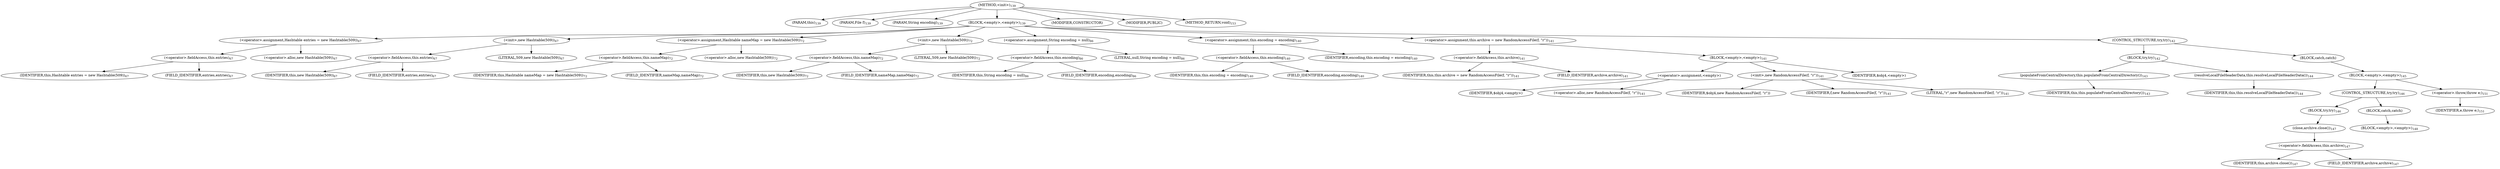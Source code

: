 digraph "&lt;init&gt;" {  
"154" [label = <(METHOD,&lt;init&gt;)<SUB>139</SUB>> ]
"24" [label = <(PARAM,this)<SUB>139</SUB>> ]
"155" [label = <(PARAM,File f)<SUB>139</SUB>> ]
"156" [label = <(PARAM,String encoding)<SUB>139</SUB>> ]
"157" [label = <(BLOCK,&lt;empty&gt;,&lt;empty&gt;)<SUB>139</SUB>> ]
"158" [label = <(&lt;operator&gt;.assignment,Hashtable entries = new Hashtable(509))<SUB>67</SUB>> ]
"159" [label = <(&lt;operator&gt;.fieldAccess,this.entries)<SUB>67</SUB>> ]
"160" [label = <(IDENTIFIER,this,Hashtable entries = new Hashtable(509))<SUB>67</SUB>> ]
"161" [label = <(FIELD_IDENTIFIER,entries,entries)<SUB>67</SUB>> ]
"162" [label = <(&lt;operator&gt;.alloc,new Hashtable(509))<SUB>67</SUB>> ]
"163" [label = <(&lt;init&gt;,new Hashtable(509))<SUB>67</SUB>> ]
"164" [label = <(&lt;operator&gt;.fieldAccess,this.entries)<SUB>67</SUB>> ]
"165" [label = <(IDENTIFIER,this,new Hashtable(509))<SUB>67</SUB>> ]
"166" [label = <(FIELD_IDENTIFIER,entries,entries)<SUB>67</SUB>> ]
"167" [label = <(LITERAL,509,new Hashtable(509))<SUB>67</SUB>> ]
"168" [label = <(&lt;operator&gt;.assignment,Hashtable nameMap = new Hashtable(509))<SUB>72</SUB>> ]
"169" [label = <(&lt;operator&gt;.fieldAccess,this.nameMap)<SUB>72</SUB>> ]
"170" [label = <(IDENTIFIER,this,Hashtable nameMap = new Hashtable(509))<SUB>72</SUB>> ]
"171" [label = <(FIELD_IDENTIFIER,nameMap,nameMap)<SUB>72</SUB>> ]
"172" [label = <(&lt;operator&gt;.alloc,new Hashtable(509))<SUB>72</SUB>> ]
"173" [label = <(&lt;init&gt;,new Hashtable(509))<SUB>72</SUB>> ]
"174" [label = <(&lt;operator&gt;.fieldAccess,this.nameMap)<SUB>72</SUB>> ]
"175" [label = <(IDENTIFIER,this,new Hashtable(509))<SUB>72</SUB>> ]
"176" [label = <(FIELD_IDENTIFIER,nameMap,nameMap)<SUB>72</SUB>> ]
"177" [label = <(LITERAL,509,new Hashtable(509))<SUB>72</SUB>> ]
"178" [label = <(&lt;operator&gt;.assignment,String encoding = null)<SUB>86</SUB>> ]
"179" [label = <(&lt;operator&gt;.fieldAccess,this.encoding)<SUB>86</SUB>> ]
"180" [label = <(IDENTIFIER,this,String encoding = null)<SUB>86</SUB>> ]
"181" [label = <(FIELD_IDENTIFIER,encoding,encoding)<SUB>86</SUB>> ]
"182" [label = <(LITERAL,null,String encoding = null)<SUB>86</SUB>> ]
"183" [label = <(&lt;operator&gt;.assignment,this.encoding = encoding)<SUB>140</SUB>> ]
"184" [label = <(&lt;operator&gt;.fieldAccess,this.encoding)<SUB>140</SUB>> ]
"23" [label = <(IDENTIFIER,this,this.encoding = encoding)<SUB>140</SUB>> ]
"185" [label = <(FIELD_IDENTIFIER,encoding,encoding)<SUB>140</SUB>> ]
"186" [label = <(IDENTIFIER,encoding,this.encoding = encoding)<SUB>140</SUB>> ]
"187" [label = <(&lt;operator&gt;.assignment,this.archive = new RandomAccessFile(f, &quot;r&quot;))<SUB>141</SUB>> ]
"188" [label = <(&lt;operator&gt;.fieldAccess,this.archive)<SUB>141</SUB>> ]
"189" [label = <(IDENTIFIER,this,this.archive = new RandomAccessFile(f, &quot;r&quot;))<SUB>141</SUB>> ]
"190" [label = <(FIELD_IDENTIFIER,archive,archive)<SUB>141</SUB>> ]
"191" [label = <(BLOCK,&lt;empty&gt;,&lt;empty&gt;)<SUB>141</SUB>> ]
"192" [label = <(&lt;operator&gt;.assignment,&lt;empty&gt;)> ]
"193" [label = <(IDENTIFIER,$obj4,&lt;empty&gt;)> ]
"194" [label = <(&lt;operator&gt;.alloc,new RandomAccessFile(f, &quot;r&quot;))<SUB>141</SUB>> ]
"195" [label = <(&lt;init&gt;,new RandomAccessFile(f, &quot;r&quot;))<SUB>141</SUB>> ]
"196" [label = <(IDENTIFIER,$obj4,new RandomAccessFile(f, &quot;r&quot;))> ]
"197" [label = <(IDENTIFIER,f,new RandomAccessFile(f, &quot;r&quot;))<SUB>141</SUB>> ]
"198" [label = <(LITERAL,&quot;r&quot;,new RandomAccessFile(f, &quot;r&quot;))<SUB>141</SUB>> ]
"199" [label = <(IDENTIFIER,$obj4,&lt;empty&gt;)> ]
"200" [label = <(CONTROL_STRUCTURE,try,try)<SUB>142</SUB>> ]
"201" [label = <(BLOCK,try,try)<SUB>142</SUB>> ]
"202" [label = <(populateFromCentralDirectory,this.populateFromCentralDirectory())<SUB>143</SUB>> ]
"25" [label = <(IDENTIFIER,this,this.populateFromCentralDirectory())<SUB>143</SUB>> ]
"203" [label = <(resolveLocalFileHeaderData,this.resolveLocalFileHeaderData())<SUB>144</SUB>> ]
"26" [label = <(IDENTIFIER,this,this.resolveLocalFileHeaderData())<SUB>144</SUB>> ]
"204" [label = <(BLOCK,catch,catch)> ]
"205" [label = <(BLOCK,&lt;empty&gt;,&lt;empty&gt;)<SUB>145</SUB>> ]
"206" [label = <(CONTROL_STRUCTURE,try,try)<SUB>146</SUB>> ]
"207" [label = <(BLOCK,try,try)<SUB>146</SUB>> ]
"208" [label = <(close,archive.close())<SUB>147</SUB>> ]
"209" [label = <(&lt;operator&gt;.fieldAccess,this.archive)<SUB>147</SUB>> ]
"210" [label = <(IDENTIFIER,this,archive.close())<SUB>147</SUB>> ]
"211" [label = <(FIELD_IDENTIFIER,archive,archive)<SUB>147</SUB>> ]
"212" [label = <(BLOCK,catch,catch)> ]
"213" [label = <(BLOCK,&lt;empty&gt;,&lt;empty&gt;)<SUB>148</SUB>> ]
"214" [label = <(&lt;operator&gt;.throw,throw e;)<SUB>151</SUB>> ]
"215" [label = <(IDENTIFIER,e,throw e;)<SUB>151</SUB>> ]
"216" [label = <(MODIFIER,CONSTRUCTOR)> ]
"217" [label = <(MODIFIER,PUBLIC)> ]
"218" [label = <(METHOD_RETURN,void)<SUB>153</SUB>> ]
  "154" -> "24" 
  "154" -> "155" 
  "154" -> "156" 
  "154" -> "157" 
  "154" -> "216" 
  "154" -> "217" 
  "154" -> "218" 
  "157" -> "158" 
  "157" -> "163" 
  "157" -> "168" 
  "157" -> "173" 
  "157" -> "178" 
  "157" -> "183" 
  "157" -> "187" 
  "157" -> "200" 
  "158" -> "159" 
  "158" -> "162" 
  "159" -> "160" 
  "159" -> "161" 
  "163" -> "164" 
  "163" -> "167" 
  "164" -> "165" 
  "164" -> "166" 
  "168" -> "169" 
  "168" -> "172" 
  "169" -> "170" 
  "169" -> "171" 
  "173" -> "174" 
  "173" -> "177" 
  "174" -> "175" 
  "174" -> "176" 
  "178" -> "179" 
  "178" -> "182" 
  "179" -> "180" 
  "179" -> "181" 
  "183" -> "184" 
  "183" -> "186" 
  "184" -> "23" 
  "184" -> "185" 
  "187" -> "188" 
  "187" -> "191" 
  "188" -> "189" 
  "188" -> "190" 
  "191" -> "192" 
  "191" -> "195" 
  "191" -> "199" 
  "192" -> "193" 
  "192" -> "194" 
  "195" -> "196" 
  "195" -> "197" 
  "195" -> "198" 
  "200" -> "201" 
  "200" -> "204" 
  "201" -> "202" 
  "201" -> "203" 
  "202" -> "25" 
  "203" -> "26" 
  "204" -> "205" 
  "205" -> "206" 
  "205" -> "214" 
  "206" -> "207" 
  "206" -> "212" 
  "207" -> "208" 
  "208" -> "209" 
  "209" -> "210" 
  "209" -> "211" 
  "212" -> "213" 
  "214" -> "215" 
}
